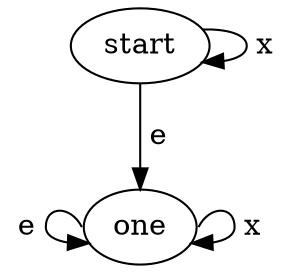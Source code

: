 digraph B {
	start -> one [label=" e "]
	start -> start [label=" x "]
	one:w -> one [label=" e "]
	one:e -> one [label=" x "]
}

